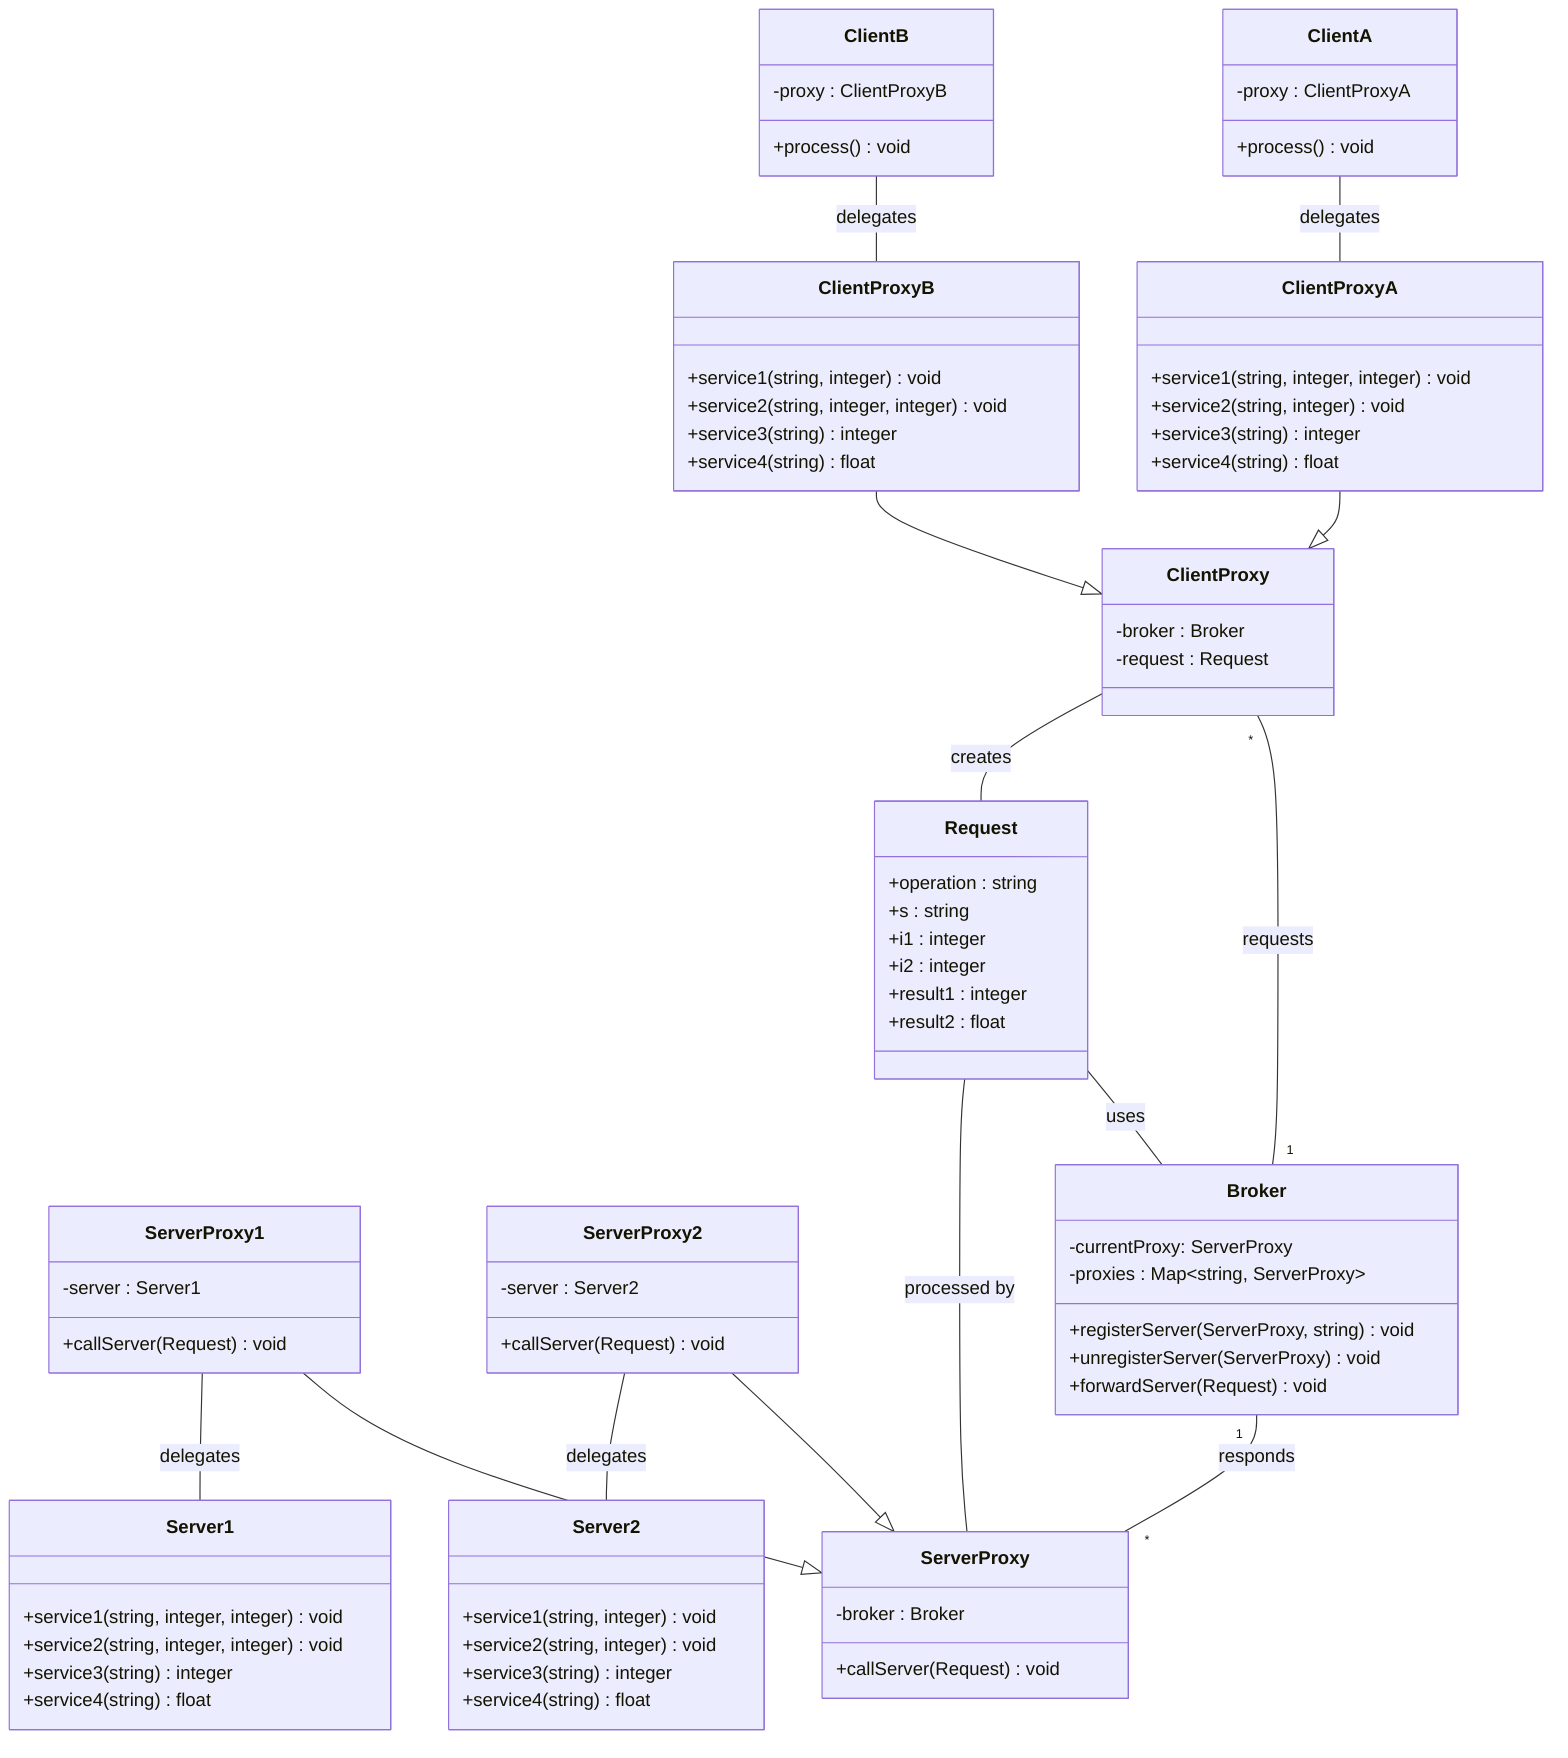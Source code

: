 classDiagram
  direction TB
  class Server1 {
    +service1(string, integer, integer) void
    +service2(string, integer, integer) void
    +service3(string) integer
    +service4(string) float
  }
  class Server2 {
    +service1(string, integer) void
    +service2(string, integer) void
    +service3(string) integer
    +service4(string) float
  }
  class ServerProxy {
    -broker : Broker
    +callServer(Request) void
  }
  class ServerProxy1 {
    -server : Server1
    +callServer(Request) void
  }
  class ServerProxy2 {
    -server : Server2
    +callServer(Request) void
  }
  ServerProxy1 --|> ServerProxy
  ServerProxy2 --|> ServerProxy
  ServerProxy1 -- Server1 : delegates
  ServerProxy2 -- Server2 : delegates

  class ClientA {
    -proxy : ClientProxyA
    +process() void
  }
  class ClientB {
    -proxy : ClientProxyB
    +process() void
  }
  class ClientProxy {
    -broker : Broker
    -request : Request
  }
  class ClientProxyA {
    +service1(string, integer, integer) void
    +service2(string, integer) void
    +service3(string) integer
    +service4(string) float
  }
  class ClientProxyB {
    +service1(string, integer) void
    +service2(string, integer, integer) void
    +service3(string) integer
    +service4(string) float
  }
  ClientProxyA --|> ClientProxy
  ClientProxyB --|> ClientProxy
  ClientA -- ClientProxyA : delegates
  ClientB -- ClientProxyB : delegates

  class Broker {
    -currentProxy: ServerProxy
    -proxies : Map~string, ServerProxy~
    +registerServer(ServerProxy, string) void
    +unregisterServer(ServerProxy) void
    +forwardServer(Request) void
  }
  class Request {
    +operation : string
    +s : string
    +i1 : integer
    +i2 : integer
    +result1 : integer
    +result2 : float
  }
  Broker "1" -- "*" ServerProxy : responds
  ClientProxy "*" -- "1" Broker : requests
  Request -- Broker : uses
  Request -- ServerProxy : processed by
  ClientProxy -- Request : creates